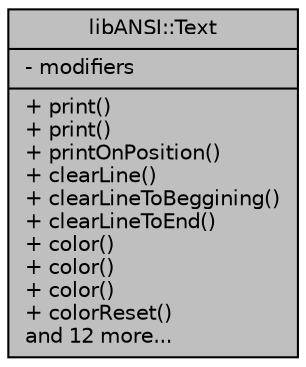 digraph "libANSI::Text"
{
 // LATEX_PDF_SIZE
  edge [fontname="Helvetica",fontsize="10",labelfontname="Helvetica",labelfontsize="10"];
  node [fontname="Helvetica",fontsize="10",shape=record];
  Node1 [label="{libANSI::Text\n|- modifiers\l|+ print()\l+ print()\l+ printOnPosition()\l+ clearLine()\l+ clearLineToBeggining()\l+ clearLineToEnd()\l+ color()\l+ color()\l+ color()\l+ colorReset()\land 12 more...\l}",height=0.2,width=0.4,color="black", fillcolor="grey75", style="filled", fontcolor="black",tooltip=" "];
}
